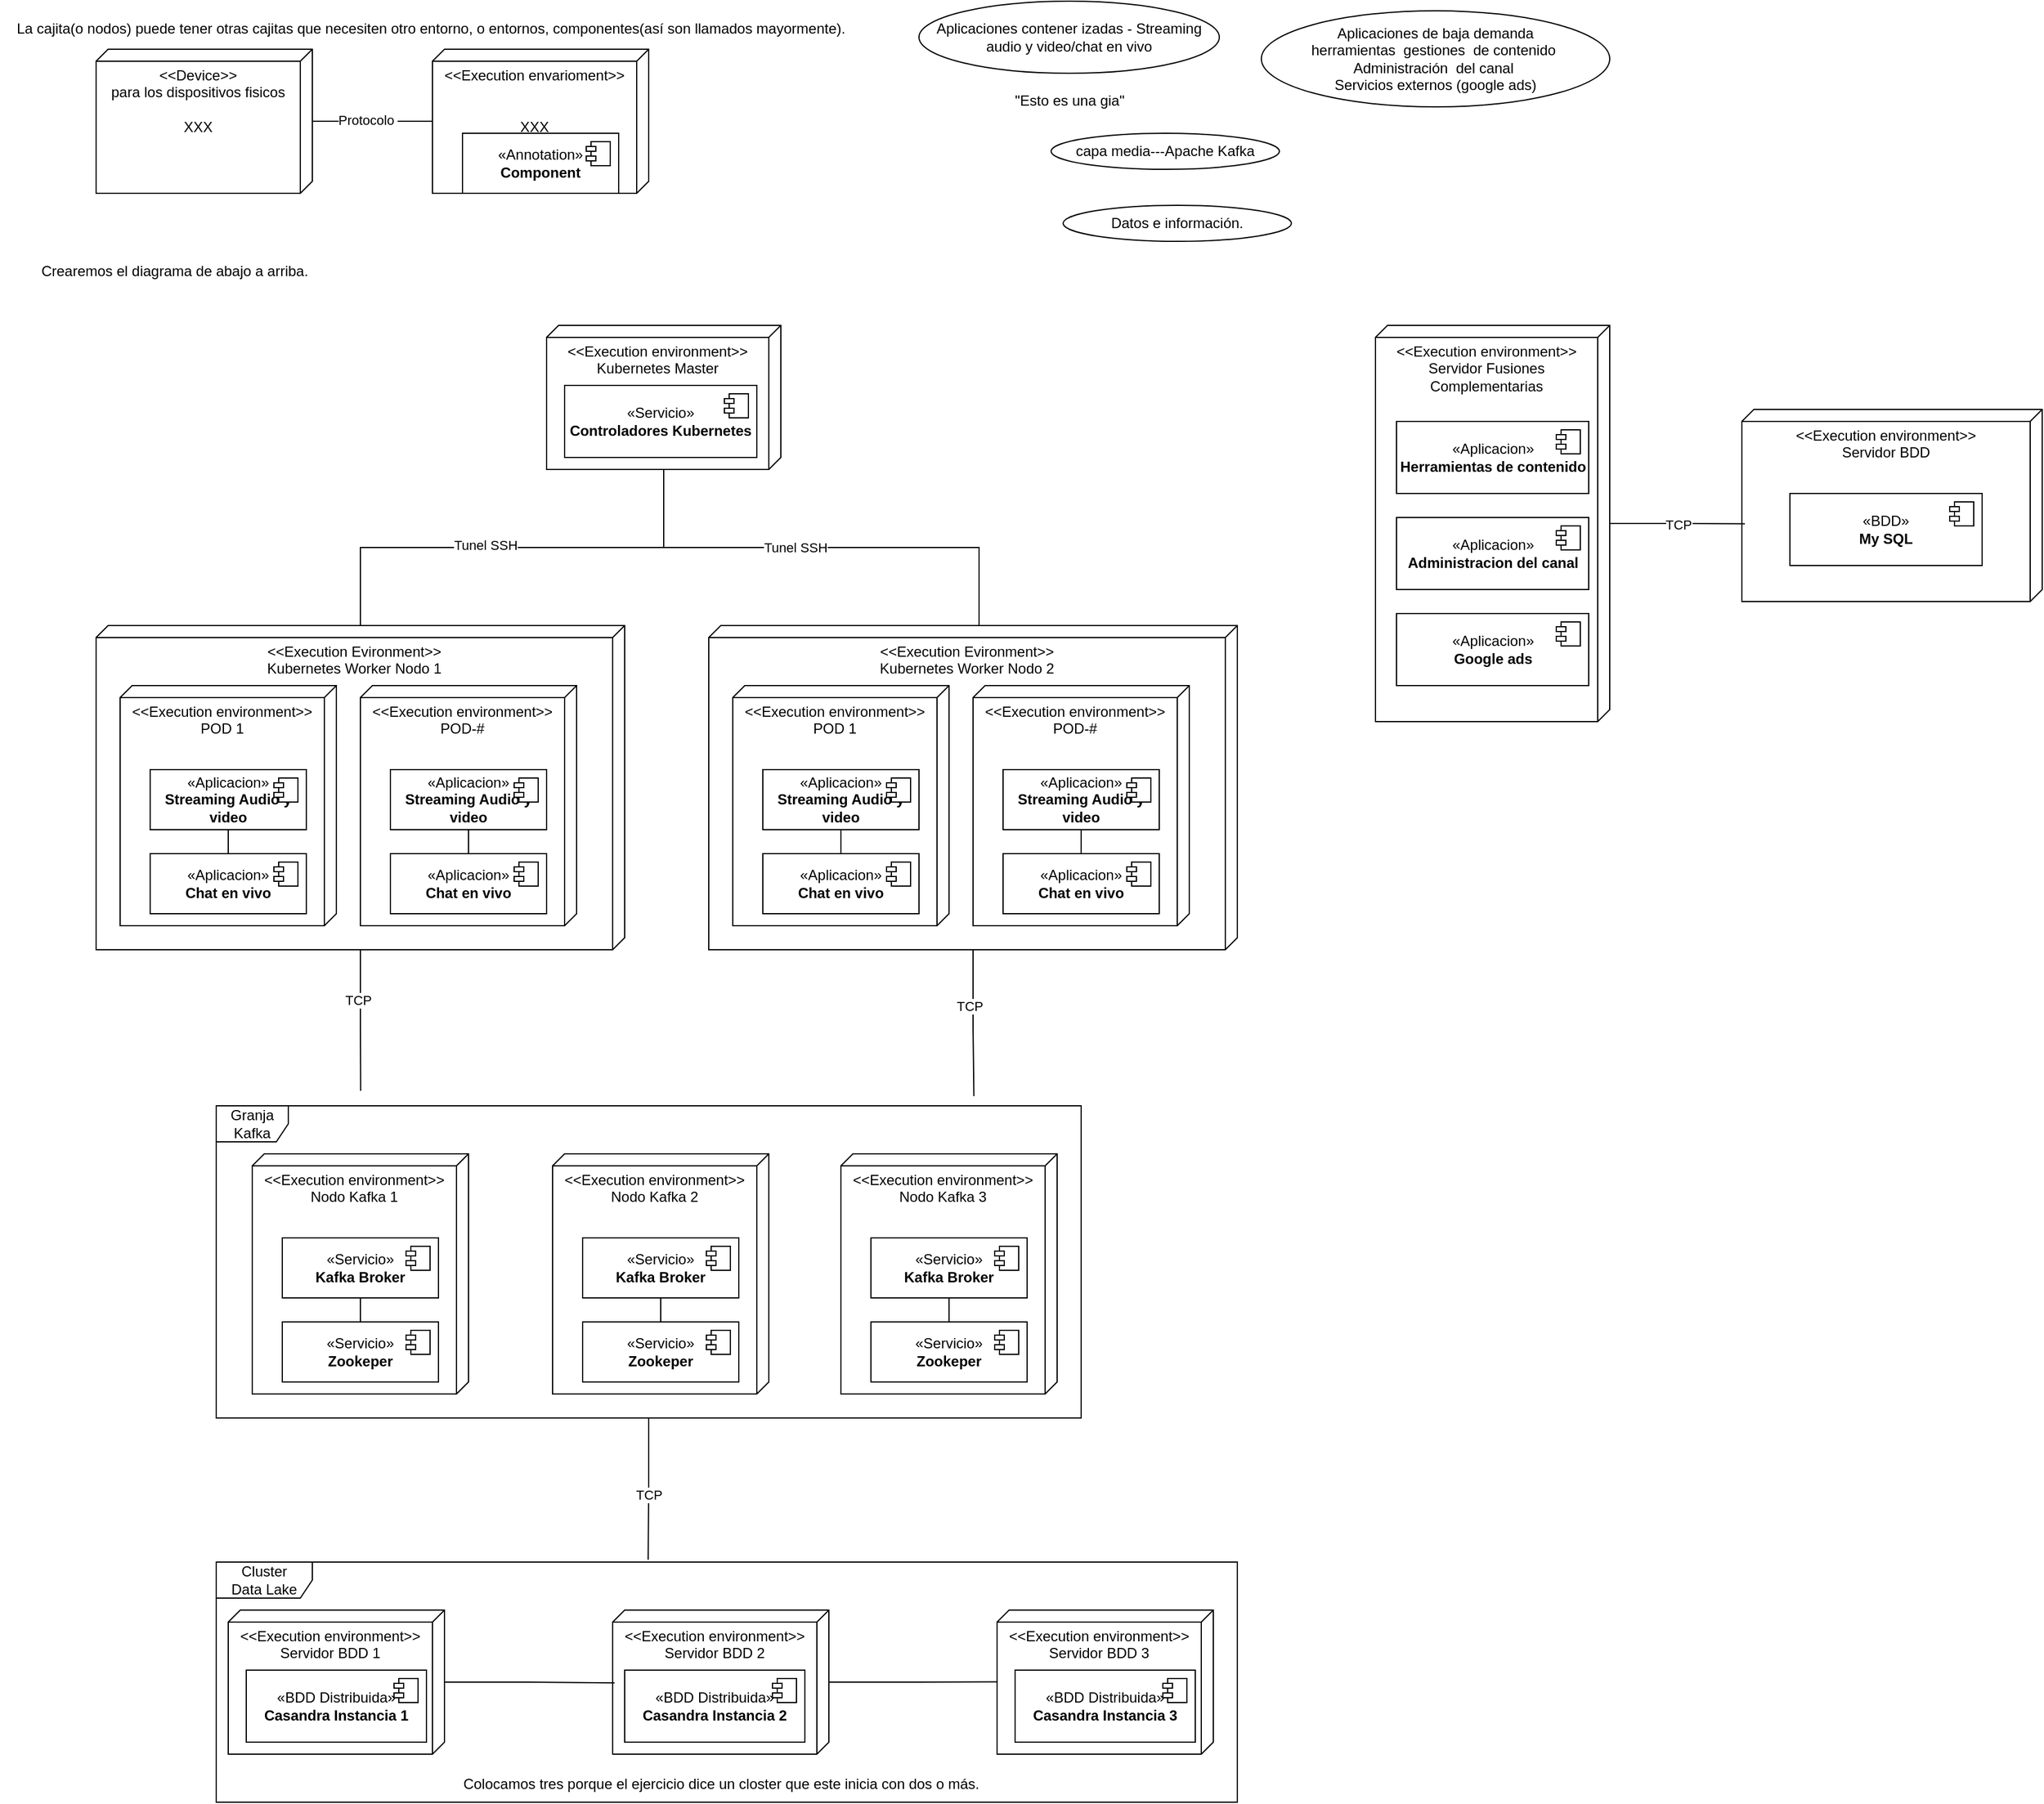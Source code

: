 <mxfile version="24.8.6">
  <diagram name="Page-1" id="89SvNmjDUWcuLCrcjwWC">
    <mxGraphModel dx="615" dy="387" grid="1" gridSize="10" guides="1" tooltips="1" connect="1" arrows="1" fold="1" page="1" pageScale="1" pageWidth="850" pageHeight="1100" math="0" shadow="0">
      <root>
        <mxCell id="0" />
        <mxCell id="1" parent="0" />
        <mxCell id="YuM3O4q3JmLdvVF8k4OD-5" style="edgeStyle=orthogonalEdgeStyle;rounded=0;orthogonalLoop=1;jettySize=auto;html=1;endArrow=none;endFill=0;" edge="1" parent="1" source="FfrYomSvs4A9J6Yxcved-1" target="YuM3O4q3JmLdvVF8k4OD-1">
          <mxGeometry relative="1" as="geometry" />
        </mxCell>
        <mxCell id="YuM3O4q3JmLdvVF8k4OD-6" value="Protocolo&amp;nbsp;" style="edgeLabel;html=1;align=center;verticalAlign=middle;resizable=0;points=[];" vertex="1" connectable="0" parent="YuM3O4q3JmLdvVF8k4OD-5">
          <mxGeometry x="-0.095" y="1" relative="1" as="geometry">
            <mxPoint as="offset" />
          </mxGeometry>
        </mxCell>
        <mxCell id="FfrYomSvs4A9J6Yxcved-1" value="&amp;lt;&amp;lt;Device&amp;gt;&amp;gt;&lt;div&gt;para los dispositivos fisicos&lt;/div&gt;&lt;div&gt;&lt;br&gt;&lt;/div&gt;&lt;div&gt;XXX&lt;/div&gt;&lt;div&gt;&lt;br&gt;&lt;/div&gt;" style="verticalAlign=top;align=center;spacingTop=8;spacingLeft=2;spacingRight=12;shape=cube;size=10;direction=south;fontStyle=0;html=1;whiteSpace=wrap;" parent="1" vertex="1">
          <mxGeometry x="80" y="40" width="180" height="120" as="geometry" />
        </mxCell>
        <mxCell id="YuM3O4q3JmLdvVF8k4OD-1" value="&amp;lt;&amp;lt;Execution envarioment&amp;gt;&amp;gt;&lt;div&gt;&lt;br&gt;&lt;/div&gt;&lt;div&gt;&lt;br&gt;&lt;/div&gt;&lt;div&gt;XXX&lt;/div&gt;" style="verticalAlign=top;align=center;spacingTop=8;spacingLeft=2;spacingRight=12;shape=cube;size=10;direction=south;fontStyle=0;html=1;whiteSpace=wrap;" vertex="1" parent="1">
          <mxGeometry x="360" y="40" width="180" height="120" as="geometry" />
        </mxCell>
        <mxCell id="YuM3O4q3JmLdvVF8k4OD-2" value="La cajita(o nodos) puede tener otras cajitas que necesiten otro entorno, o entornos, componentes(así son llamados mayormente).&amp;nbsp;" style="text;html=1;align=center;verticalAlign=middle;resizable=0;points=[];autosize=1;strokeColor=none;fillColor=none;" vertex="1" parent="1">
          <mxGeometry y="8" width="720" height="30" as="geometry" />
        </mxCell>
        <mxCell id="YuM3O4q3JmLdvVF8k4OD-3" value="&amp;laquo;Annotation&amp;raquo;&lt;br/&gt;&lt;b&gt;Component&lt;/b&gt;" style="html=1;dropTarget=0;whiteSpace=wrap;" vertex="1" parent="1">
          <mxGeometry x="385" y="110" width="130" height="50" as="geometry" />
        </mxCell>
        <mxCell id="YuM3O4q3JmLdvVF8k4OD-4" value="" style="shape=module;jettyWidth=8;jettyHeight=4;" vertex="1" parent="YuM3O4q3JmLdvVF8k4OD-3">
          <mxGeometry x="1" width="20" height="20" relative="1" as="geometry">
            <mxPoint x="-27" y="7" as="offset" />
          </mxGeometry>
        </mxCell>
        <mxCell id="YuM3O4q3JmLdvVF8k4OD-7" value="Datos e información." style="ellipse;whiteSpace=wrap;html=1;" vertex="1" parent="1">
          <mxGeometry x="885" y="170" width="190" height="30" as="geometry" />
        </mxCell>
        <mxCell id="YuM3O4q3JmLdvVF8k4OD-8" value="capa media---Apache Kafka" style="ellipse;whiteSpace=wrap;html=1;" vertex="1" parent="1">
          <mxGeometry x="875" y="110" width="190" height="30" as="geometry" />
        </mxCell>
        <mxCell id="YuM3O4q3JmLdvVF8k4OD-9" value="Aplicaciones contener izadas - Streaming audio y video/chat en vivo" style="ellipse;whiteSpace=wrap;html=1;" vertex="1" parent="1">
          <mxGeometry x="765" width="250" height="60" as="geometry" />
        </mxCell>
        <mxCell id="YuM3O4q3JmLdvVF8k4OD-10" value="Aplicaciones de baja demanda&lt;div&gt;herramientas&amp;nbsp; gestiones&amp;nbsp; de contenido&amp;nbsp;&lt;/div&gt;&lt;div&gt;Administración&amp;nbsp; del canal&amp;nbsp;&lt;/div&gt;&lt;div&gt;Servicios externos (google ads)&lt;/div&gt;" style="ellipse;whiteSpace=wrap;html=1;" vertex="1" parent="1">
          <mxGeometry x="1050" y="8" width="290" height="80" as="geometry" />
        </mxCell>
        <mxCell id="YuM3O4q3JmLdvVF8k4OD-11" value="Crearemos el diagrama de abajo a arriba." style="text;html=1;align=center;verticalAlign=middle;resizable=0;points=[];autosize=1;strokeColor=none;fillColor=none;" vertex="1" parent="1">
          <mxGeometry x="20" y="210" width="250" height="30" as="geometry" />
        </mxCell>
        <mxCell id="YuM3O4q3JmLdvVF8k4OD-19" value="&amp;lt;&amp;lt;Execution environment&amp;gt;&amp;gt;&lt;div&gt;&lt;div&gt;Servidor BDD 1&lt;/div&gt;&lt;/div&gt;" style="verticalAlign=top;align=center;spacingTop=8;spacingLeft=2;spacingRight=12;shape=cube;size=10;direction=south;fontStyle=0;html=1;whiteSpace=wrap;" vertex="1" parent="1">
          <mxGeometry x="190" y="1340" width="180" height="120" as="geometry" />
        </mxCell>
        <mxCell id="YuM3O4q3JmLdvVF8k4OD-21" value="«BDD Distribuida»&lt;br&gt;&lt;b&gt;Casandra Instancia 1&lt;/b&gt;" style="html=1;dropTarget=0;whiteSpace=wrap;" vertex="1" parent="1">
          <mxGeometry x="205" y="1390" width="150" height="60" as="geometry" />
        </mxCell>
        <mxCell id="YuM3O4q3JmLdvVF8k4OD-22" value="" style="shape=module;jettyWidth=8;jettyHeight=4;" vertex="1" parent="YuM3O4q3JmLdvVF8k4OD-21">
          <mxGeometry x="1" width="20" height="20" relative="1" as="geometry">
            <mxPoint x="-27" y="7" as="offset" />
          </mxGeometry>
        </mxCell>
        <mxCell id="YuM3O4q3JmLdvVF8k4OD-23" value="&amp;lt;&amp;lt;Execution environment&amp;gt;&amp;gt;&lt;div&gt;&lt;div&gt;Servidor BDD 2&lt;/div&gt;&lt;/div&gt;" style="verticalAlign=top;align=center;spacingTop=8;spacingLeft=2;spacingRight=12;shape=cube;size=10;direction=south;fontStyle=0;html=1;whiteSpace=wrap;" vertex="1" parent="1">
          <mxGeometry x="510" y="1340" width="180" height="120" as="geometry" />
        </mxCell>
        <mxCell id="YuM3O4q3JmLdvVF8k4OD-24" value="«BDD Distribuida»&lt;br&gt;&lt;b&gt;Casandra Instancia 2&lt;/b&gt;" style="html=1;dropTarget=0;whiteSpace=wrap;" vertex="1" parent="1">
          <mxGeometry x="520" y="1390" width="150" height="60" as="geometry" />
        </mxCell>
        <mxCell id="YuM3O4q3JmLdvVF8k4OD-25" value="" style="shape=module;jettyWidth=8;jettyHeight=4;" vertex="1" parent="YuM3O4q3JmLdvVF8k4OD-24">
          <mxGeometry x="1" width="20" height="20" relative="1" as="geometry">
            <mxPoint x="-27" y="7" as="offset" />
          </mxGeometry>
        </mxCell>
        <mxCell id="YuM3O4q3JmLdvVF8k4OD-26" value="&amp;lt;&amp;lt;Execution environment&amp;gt;&amp;gt;&lt;div&gt;&lt;div&gt;Servidor BDD 3&lt;/div&gt;&lt;/div&gt;" style="verticalAlign=top;align=center;spacingTop=8;spacingLeft=2;spacingRight=12;shape=cube;size=10;direction=south;fontStyle=0;html=1;whiteSpace=wrap;" vertex="1" parent="1">
          <mxGeometry x="830" y="1340" width="180" height="120" as="geometry" />
        </mxCell>
        <mxCell id="YuM3O4q3JmLdvVF8k4OD-27" value="«BDD Distribuida»&lt;br&gt;&lt;b&gt;Casandra Instancia 3&lt;/b&gt;" style="html=1;dropTarget=0;whiteSpace=wrap;" vertex="1" parent="1">
          <mxGeometry x="845" y="1390" width="150" height="60" as="geometry" />
        </mxCell>
        <mxCell id="YuM3O4q3JmLdvVF8k4OD-28" value="" style="shape=module;jettyWidth=8;jettyHeight=4;" vertex="1" parent="YuM3O4q3JmLdvVF8k4OD-27">
          <mxGeometry x="1" width="20" height="20" relative="1" as="geometry">
            <mxPoint x="-27" y="7" as="offset" />
          </mxGeometry>
        </mxCell>
        <mxCell id="YuM3O4q3JmLdvVF8k4OD-31" style="edgeStyle=orthogonalEdgeStyle;rounded=0;orthogonalLoop=1;jettySize=auto;html=1;entryX=0.505;entryY=0.991;entryDx=0;entryDy=0;entryPerimeter=0;endArrow=none;endFill=0;" edge="1" parent="1" source="YuM3O4q3JmLdvVF8k4OD-19" target="YuM3O4q3JmLdvVF8k4OD-23">
          <mxGeometry relative="1" as="geometry" />
        </mxCell>
        <mxCell id="YuM3O4q3JmLdvVF8k4OD-32" style="edgeStyle=orthogonalEdgeStyle;rounded=0;orthogonalLoop=1;jettySize=auto;html=1;entryX=0.498;entryY=0.997;entryDx=0;entryDy=0;entryPerimeter=0;endArrow=none;endFill=0;" edge="1" parent="1" source="YuM3O4q3JmLdvVF8k4OD-23" target="YuM3O4q3JmLdvVF8k4OD-26">
          <mxGeometry relative="1" as="geometry" />
        </mxCell>
        <mxCell id="YuM3O4q3JmLdvVF8k4OD-33" value="Colocamos tres porque el ejercicio dice un closter que este inicia con dos o más." style="text;html=1;align=center;verticalAlign=middle;resizable=0;points=[];autosize=1;strokeColor=none;fillColor=none;" vertex="1" parent="1">
          <mxGeometry x="375" y="1470" width="450" height="30" as="geometry" />
        </mxCell>
        <mxCell id="YuM3O4q3JmLdvVF8k4OD-34" value="Cluster&lt;div&gt;Data Lake&lt;/div&gt;" style="shape=umlFrame;whiteSpace=wrap;html=1;pointerEvents=0;width=80;height=30;" vertex="1" parent="1">
          <mxGeometry x="180" y="1300" width="850" height="200" as="geometry" />
        </mxCell>
        <mxCell id="YuM3O4q3JmLdvVF8k4OD-35" value="&amp;lt;&amp;lt;Execution environment&amp;gt;&amp;gt;&lt;div&gt;Nodo Kafka 1&lt;/div&gt;" style="verticalAlign=top;align=center;spacingTop=8;spacingLeft=2;spacingRight=12;shape=cube;size=10;direction=south;fontStyle=0;html=1;whiteSpace=wrap;" vertex="1" parent="1">
          <mxGeometry x="210" y="960" width="180" height="200" as="geometry" />
        </mxCell>
        <mxCell id="YuM3O4q3JmLdvVF8k4OD-50" style="edgeStyle=orthogonalEdgeStyle;rounded=0;orthogonalLoop=1;jettySize=auto;html=1;endArrow=none;endFill=0;" edge="1" parent="1" source="YuM3O4q3JmLdvVF8k4OD-36" target="YuM3O4q3JmLdvVF8k4OD-38">
          <mxGeometry relative="1" as="geometry" />
        </mxCell>
        <mxCell id="YuM3O4q3JmLdvVF8k4OD-36" value="«Servicio»&lt;br&gt;&lt;b&gt;Kafka Broker&lt;/b&gt;" style="html=1;dropTarget=0;whiteSpace=wrap;" vertex="1" parent="1">
          <mxGeometry x="235" y="1030" width="130" height="50" as="geometry" />
        </mxCell>
        <mxCell id="YuM3O4q3JmLdvVF8k4OD-37" value="" style="shape=module;jettyWidth=8;jettyHeight=4;" vertex="1" parent="YuM3O4q3JmLdvVF8k4OD-36">
          <mxGeometry x="1" width="20" height="20" relative="1" as="geometry">
            <mxPoint x="-27" y="7" as="offset" />
          </mxGeometry>
        </mxCell>
        <mxCell id="YuM3O4q3JmLdvVF8k4OD-38" value="«Servicio»&lt;br&gt;&lt;b&gt;Zookeper&lt;/b&gt;" style="html=1;dropTarget=0;whiteSpace=wrap;" vertex="1" parent="1">
          <mxGeometry x="235" y="1100" width="130" height="50" as="geometry" />
        </mxCell>
        <mxCell id="YuM3O4q3JmLdvVF8k4OD-39" value="" style="shape=module;jettyWidth=8;jettyHeight=4;" vertex="1" parent="YuM3O4q3JmLdvVF8k4OD-38">
          <mxGeometry x="1" width="20" height="20" relative="1" as="geometry">
            <mxPoint x="-27" y="7" as="offset" />
          </mxGeometry>
        </mxCell>
        <mxCell id="YuM3O4q3JmLdvVF8k4OD-40" value="&amp;lt;&amp;lt;Execution environment&amp;gt;&amp;gt;&lt;div&gt;Nodo Kafka 2&lt;/div&gt;" style="verticalAlign=top;align=center;spacingTop=8;spacingLeft=2;spacingRight=12;shape=cube;size=10;direction=south;fontStyle=0;html=1;whiteSpace=wrap;" vertex="1" parent="1">
          <mxGeometry x="460" y="960" width="180" height="200" as="geometry" />
        </mxCell>
        <mxCell id="YuM3O4q3JmLdvVF8k4OD-51" style="edgeStyle=orthogonalEdgeStyle;rounded=0;orthogonalLoop=1;jettySize=auto;html=1;endArrow=none;endFill=0;" edge="1" parent="1" source="YuM3O4q3JmLdvVF8k4OD-41" target="YuM3O4q3JmLdvVF8k4OD-43">
          <mxGeometry relative="1" as="geometry" />
        </mxCell>
        <mxCell id="YuM3O4q3JmLdvVF8k4OD-41" value="«Servicio»&lt;br&gt;&lt;b&gt;Kafka Broker&lt;/b&gt;" style="html=1;dropTarget=0;whiteSpace=wrap;" vertex="1" parent="1">
          <mxGeometry x="485" y="1030" width="130" height="50" as="geometry" />
        </mxCell>
        <mxCell id="YuM3O4q3JmLdvVF8k4OD-42" value="" style="shape=module;jettyWidth=8;jettyHeight=4;" vertex="1" parent="YuM3O4q3JmLdvVF8k4OD-41">
          <mxGeometry x="1" width="20" height="20" relative="1" as="geometry">
            <mxPoint x="-27" y="7" as="offset" />
          </mxGeometry>
        </mxCell>
        <mxCell id="YuM3O4q3JmLdvVF8k4OD-43" value="«Servicio»&lt;br&gt;&lt;b&gt;Zookeper&lt;/b&gt;" style="html=1;dropTarget=0;whiteSpace=wrap;" vertex="1" parent="1">
          <mxGeometry x="485" y="1100" width="130" height="50" as="geometry" />
        </mxCell>
        <mxCell id="YuM3O4q3JmLdvVF8k4OD-44" value="" style="shape=module;jettyWidth=8;jettyHeight=4;" vertex="1" parent="YuM3O4q3JmLdvVF8k4OD-43">
          <mxGeometry x="1" width="20" height="20" relative="1" as="geometry">
            <mxPoint x="-27" y="7" as="offset" />
          </mxGeometry>
        </mxCell>
        <mxCell id="YuM3O4q3JmLdvVF8k4OD-45" value="&amp;lt;&amp;lt;Execution environment&amp;gt;&amp;gt;&lt;div&gt;Nodo Kafka 3&lt;/div&gt;" style="verticalAlign=top;align=center;spacingTop=8;spacingLeft=2;spacingRight=12;shape=cube;size=10;direction=south;fontStyle=0;html=1;whiteSpace=wrap;" vertex="1" parent="1">
          <mxGeometry x="700" y="960" width="180" height="200" as="geometry" />
        </mxCell>
        <mxCell id="YuM3O4q3JmLdvVF8k4OD-52" style="edgeStyle=orthogonalEdgeStyle;rounded=0;orthogonalLoop=1;jettySize=auto;html=1;endArrow=none;endFill=0;" edge="1" parent="1" source="YuM3O4q3JmLdvVF8k4OD-46" target="YuM3O4q3JmLdvVF8k4OD-48">
          <mxGeometry relative="1" as="geometry" />
        </mxCell>
        <mxCell id="YuM3O4q3JmLdvVF8k4OD-46" value="«Servicio»&lt;br&gt;&lt;b&gt;Kafka Broker&lt;/b&gt;" style="html=1;dropTarget=0;whiteSpace=wrap;" vertex="1" parent="1">
          <mxGeometry x="725" y="1030" width="130" height="50" as="geometry" />
        </mxCell>
        <mxCell id="YuM3O4q3JmLdvVF8k4OD-47" value="" style="shape=module;jettyWidth=8;jettyHeight=4;" vertex="1" parent="YuM3O4q3JmLdvVF8k4OD-46">
          <mxGeometry x="1" width="20" height="20" relative="1" as="geometry">
            <mxPoint x="-27" y="7" as="offset" />
          </mxGeometry>
        </mxCell>
        <mxCell id="YuM3O4q3JmLdvVF8k4OD-48" value="«Servicio»&lt;br&gt;&lt;b&gt;Zookeper&lt;/b&gt;" style="html=1;dropTarget=0;whiteSpace=wrap;" vertex="1" parent="1">
          <mxGeometry x="725" y="1100" width="130" height="50" as="geometry" />
        </mxCell>
        <mxCell id="YuM3O4q3JmLdvVF8k4OD-49" value="" style="shape=module;jettyWidth=8;jettyHeight=4;" vertex="1" parent="YuM3O4q3JmLdvVF8k4OD-48">
          <mxGeometry x="1" width="20" height="20" relative="1" as="geometry">
            <mxPoint x="-27" y="7" as="offset" />
          </mxGeometry>
        </mxCell>
        <mxCell id="YuM3O4q3JmLdvVF8k4OD-53" value="Granja Kafka" style="shape=umlFrame;whiteSpace=wrap;html=1;pointerEvents=0;" vertex="1" parent="1">
          <mxGeometry x="180" y="920" width="720" height="260" as="geometry" />
        </mxCell>
        <mxCell id="YuM3O4q3JmLdvVF8k4OD-54" style="edgeStyle=orthogonalEdgeStyle;rounded=0;orthogonalLoop=1;jettySize=auto;html=1;entryX=0.423;entryY=-0.01;entryDx=0;entryDy=0;entryPerimeter=0;endArrow=none;endFill=0;" edge="1" parent="1" source="YuM3O4q3JmLdvVF8k4OD-53" target="YuM3O4q3JmLdvVF8k4OD-34">
          <mxGeometry relative="1" as="geometry" />
        </mxCell>
        <mxCell id="YuM3O4q3JmLdvVF8k4OD-96" value="TCP" style="edgeLabel;html=1;align=center;verticalAlign=middle;resizable=0;points=[];" vertex="1" connectable="0" parent="YuM3O4q3JmLdvVF8k4OD-54">
          <mxGeometry x="0.087" relative="1" as="geometry">
            <mxPoint as="offset" />
          </mxGeometry>
        </mxCell>
        <mxCell id="YuM3O4q3JmLdvVF8k4OD-88" style="edgeStyle=orthogonalEdgeStyle;rounded=0;orthogonalLoop=1;jettySize=auto;html=1;endArrow=none;endFill=0;" edge="1" parent="1" source="YuM3O4q3JmLdvVF8k4OD-55" target="YuM3O4q3JmLdvVF8k4OD-59">
          <mxGeometry relative="1" as="geometry" />
        </mxCell>
        <mxCell id="YuM3O4q3JmLdvVF8k4OD-90" value="Tunel SSH" style="edgeLabel;html=1;align=center;verticalAlign=middle;resizable=0;points=[];" vertex="1" connectable="0" parent="YuM3O4q3JmLdvVF8k4OD-88">
          <mxGeometry x="0.118" y="-2" relative="1" as="geometry">
            <mxPoint as="offset" />
          </mxGeometry>
        </mxCell>
        <mxCell id="YuM3O4q3JmLdvVF8k4OD-55" value="&amp;lt;&amp;lt;Execution environment&amp;gt;&amp;gt;&lt;div&gt;Kubernetes Master&lt;/div&gt;" style="verticalAlign=top;align=center;spacingTop=8;spacingLeft=2;spacingRight=12;shape=cube;size=10;direction=south;fontStyle=0;html=1;whiteSpace=wrap;" vertex="1" parent="1">
          <mxGeometry x="455" y="270" width="195" height="120" as="geometry" />
        </mxCell>
        <mxCell id="YuM3O4q3JmLdvVF8k4OD-56" value="«Servicio»&lt;br&gt;&lt;b&gt;Controladores Kubernetes&lt;/b&gt;" style="html=1;dropTarget=0;whiteSpace=wrap;" vertex="1" parent="1">
          <mxGeometry x="470" y="320" width="160" height="60" as="geometry" />
        </mxCell>
        <mxCell id="YuM3O4q3JmLdvVF8k4OD-57" value="" style="shape=module;jettyWidth=8;jettyHeight=4;" vertex="1" parent="YuM3O4q3JmLdvVF8k4OD-56">
          <mxGeometry x="1" width="20" height="20" relative="1" as="geometry">
            <mxPoint x="-27" y="7" as="offset" />
          </mxGeometry>
        </mxCell>
        <mxCell id="YuM3O4q3JmLdvVF8k4OD-59" value="&amp;lt;&amp;lt;Execution Evironment&amp;gt;&amp;gt;&lt;div&gt;Kubernetes Worker Nodo 1&lt;/div&gt;" style="verticalAlign=top;align=center;spacingTop=8;spacingLeft=2;spacingRight=12;shape=cube;size=10;direction=south;fontStyle=0;html=1;whiteSpace=wrap;" vertex="1" parent="1">
          <mxGeometry x="80" y="520" width="440" height="270" as="geometry" />
        </mxCell>
        <mxCell id="YuM3O4q3JmLdvVF8k4OD-60" value="&amp;lt;&amp;lt;Execution environment&amp;gt;&amp;gt;&lt;div&gt;POD 1&lt;/div&gt;" style="verticalAlign=top;align=center;spacingTop=8;spacingLeft=2;spacingRight=12;shape=cube;size=10;direction=south;fontStyle=0;html=1;whiteSpace=wrap;" vertex="1" parent="1">
          <mxGeometry x="100" y="570" width="180" height="200" as="geometry" />
        </mxCell>
        <mxCell id="YuM3O4q3JmLdvVF8k4OD-61" style="edgeStyle=orthogonalEdgeStyle;rounded=0;orthogonalLoop=1;jettySize=auto;html=1;endArrow=none;endFill=0;" edge="1" parent="1" source="YuM3O4q3JmLdvVF8k4OD-62" target="YuM3O4q3JmLdvVF8k4OD-64">
          <mxGeometry relative="1" as="geometry" />
        </mxCell>
        <mxCell id="YuM3O4q3JmLdvVF8k4OD-62" value="«Aplicacion»&lt;br&gt;&lt;b&gt;Streaming Audio y video&lt;/b&gt;" style="html=1;dropTarget=0;whiteSpace=wrap;" vertex="1" parent="1">
          <mxGeometry x="125" y="640" width="130" height="50" as="geometry" />
        </mxCell>
        <mxCell id="YuM3O4q3JmLdvVF8k4OD-63" value="" style="shape=module;jettyWidth=8;jettyHeight=4;" vertex="1" parent="YuM3O4q3JmLdvVF8k4OD-62">
          <mxGeometry x="1" width="20" height="20" relative="1" as="geometry">
            <mxPoint x="-27" y="7" as="offset" />
          </mxGeometry>
        </mxCell>
        <mxCell id="YuM3O4q3JmLdvVF8k4OD-64" value="«Aplicacion»&lt;br&gt;&lt;b&gt;Chat en vivo&lt;/b&gt;" style="html=1;dropTarget=0;whiteSpace=wrap;" vertex="1" parent="1">
          <mxGeometry x="125" y="710" width="130" height="50" as="geometry" />
        </mxCell>
        <mxCell id="YuM3O4q3JmLdvVF8k4OD-65" value="" style="shape=module;jettyWidth=8;jettyHeight=4;" vertex="1" parent="YuM3O4q3JmLdvVF8k4OD-64">
          <mxGeometry x="1" width="20" height="20" relative="1" as="geometry">
            <mxPoint x="-27" y="7" as="offset" />
          </mxGeometry>
        </mxCell>
        <mxCell id="YuM3O4q3JmLdvVF8k4OD-66" value="&amp;lt;&amp;lt;Execution environment&amp;gt;&amp;gt;&lt;div&gt;POD-#&lt;/div&gt;" style="verticalAlign=top;align=center;spacingTop=8;spacingLeft=2;spacingRight=12;shape=cube;size=10;direction=south;fontStyle=0;html=1;whiteSpace=wrap;" vertex="1" parent="1">
          <mxGeometry x="300" y="570" width="180" height="200" as="geometry" />
        </mxCell>
        <mxCell id="YuM3O4q3JmLdvVF8k4OD-67" style="edgeStyle=orthogonalEdgeStyle;rounded=0;orthogonalLoop=1;jettySize=auto;html=1;endArrow=none;endFill=0;" edge="1" parent="1" source="YuM3O4q3JmLdvVF8k4OD-68" target="YuM3O4q3JmLdvVF8k4OD-70">
          <mxGeometry relative="1" as="geometry" />
        </mxCell>
        <mxCell id="YuM3O4q3JmLdvVF8k4OD-68" value="«Aplicacion»&lt;br&gt;&lt;b&gt;Streaming Audio y video&lt;/b&gt;" style="html=1;dropTarget=0;whiteSpace=wrap;" vertex="1" parent="1">
          <mxGeometry x="325" y="640" width="130" height="50" as="geometry" />
        </mxCell>
        <mxCell id="YuM3O4q3JmLdvVF8k4OD-69" value="" style="shape=module;jettyWidth=8;jettyHeight=4;" vertex="1" parent="YuM3O4q3JmLdvVF8k4OD-68">
          <mxGeometry x="1" width="20" height="20" relative="1" as="geometry">
            <mxPoint x="-27" y="7" as="offset" />
          </mxGeometry>
        </mxCell>
        <mxCell id="YuM3O4q3JmLdvVF8k4OD-70" value="«Aplicacion»&lt;br&gt;&lt;b&gt;Chat en vivo&lt;/b&gt;" style="html=1;dropTarget=0;whiteSpace=wrap;" vertex="1" parent="1">
          <mxGeometry x="325" y="710" width="130" height="50" as="geometry" />
        </mxCell>
        <mxCell id="YuM3O4q3JmLdvVF8k4OD-71" value="" style="shape=module;jettyWidth=8;jettyHeight=4;" vertex="1" parent="YuM3O4q3JmLdvVF8k4OD-70">
          <mxGeometry x="1" width="20" height="20" relative="1" as="geometry">
            <mxPoint x="-27" y="7" as="offset" />
          </mxGeometry>
        </mxCell>
        <mxCell id="YuM3O4q3JmLdvVF8k4OD-72" value="&amp;lt;&amp;lt;Execution Evironment&amp;gt;&amp;gt;&lt;div&gt;Kubernetes Worker Nodo 2&lt;/div&gt;" style="verticalAlign=top;align=center;spacingTop=8;spacingLeft=2;spacingRight=12;shape=cube;size=10;direction=south;fontStyle=0;html=1;whiteSpace=wrap;" vertex="1" parent="1">
          <mxGeometry x="590" y="520" width="440" height="270" as="geometry" />
        </mxCell>
        <mxCell id="YuM3O4q3JmLdvVF8k4OD-73" value="&amp;lt;&amp;lt;Execution environment&amp;gt;&amp;gt;&lt;div&gt;POD 1&lt;/div&gt;" style="verticalAlign=top;align=center;spacingTop=8;spacingLeft=2;spacingRight=12;shape=cube;size=10;direction=south;fontStyle=0;html=1;whiteSpace=wrap;" vertex="1" parent="1">
          <mxGeometry x="610" y="570" width="180" height="200" as="geometry" />
        </mxCell>
        <mxCell id="YuM3O4q3JmLdvVF8k4OD-74" style="edgeStyle=orthogonalEdgeStyle;rounded=0;orthogonalLoop=1;jettySize=auto;html=1;endArrow=none;endFill=0;" edge="1" parent="1" source="YuM3O4q3JmLdvVF8k4OD-75" target="YuM3O4q3JmLdvVF8k4OD-77">
          <mxGeometry relative="1" as="geometry" />
        </mxCell>
        <mxCell id="YuM3O4q3JmLdvVF8k4OD-75" value="«Aplicacion»&lt;br&gt;&lt;b&gt;Streaming Audio y video&lt;/b&gt;" style="html=1;dropTarget=0;whiteSpace=wrap;" vertex="1" parent="1">
          <mxGeometry x="635" y="640" width="130" height="50" as="geometry" />
        </mxCell>
        <mxCell id="YuM3O4q3JmLdvVF8k4OD-76" value="" style="shape=module;jettyWidth=8;jettyHeight=4;" vertex="1" parent="YuM3O4q3JmLdvVF8k4OD-75">
          <mxGeometry x="1" width="20" height="20" relative="1" as="geometry">
            <mxPoint x="-27" y="7" as="offset" />
          </mxGeometry>
        </mxCell>
        <mxCell id="YuM3O4q3JmLdvVF8k4OD-77" value="«Aplicacion»&lt;br&gt;&lt;b&gt;Chat en vivo&lt;/b&gt;" style="html=1;dropTarget=0;whiteSpace=wrap;" vertex="1" parent="1">
          <mxGeometry x="635" y="710" width="130" height="50" as="geometry" />
        </mxCell>
        <mxCell id="YuM3O4q3JmLdvVF8k4OD-78" value="" style="shape=module;jettyWidth=8;jettyHeight=4;" vertex="1" parent="YuM3O4q3JmLdvVF8k4OD-77">
          <mxGeometry x="1" width="20" height="20" relative="1" as="geometry">
            <mxPoint x="-27" y="7" as="offset" />
          </mxGeometry>
        </mxCell>
        <mxCell id="YuM3O4q3JmLdvVF8k4OD-79" value="&amp;lt;&amp;lt;Execution environment&amp;gt;&amp;gt;&lt;div&gt;POD-#&lt;/div&gt;" style="verticalAlign=top;align=center;spacingTop=8;spacingLeft=2;spacingRight=12;shape=cube;size=10;direction=south;fontStyle=0;html=1;whiteSpace=wrap;" vertex="1" parent="1">
          <mxGeometry x="810" y="570" width="180" height="200" as="geometry" />
        </mxCell>
        <mxCell id="YuM3O4q3JmLdvVF8k4OD-80" style="edgeStyle=orthogonalEdgeStyle;rounded=0;orthogonalLoop=1;jettySize=auto;html=1;endArrow=none;endFill=0;" edge="1" parent="1" source="YuM3O4q3JmLdvVF8k4OD-81" target="YuM3O4q3JmLdvVF8k4OD-83">
          <mxGeometry relative="1" as="geometry" />
        </mxCell>
        <mxCell id="YuM3O4q3JmLdvVF8k4OD-81" value="«Aplicacion»&lt;br&gt;&lt;b&gt;Streaming Audio y video&lt;/b&gt;" style="html=1;dropTarget=0;whiteSpace=wrap;" vertex="1" parent="1">
          <mxGeometry x="835" y="640" width="130" height="50" as="geometry" />
        </mxCell>
        <mxCell id="YuM3O4q3JmLdvVF8k4OD-82" value="" style="shape=module;jettyWidth=8;jettyHeight=4;" vertex="1" parent="YuM3O4q3JmLdvVF8k4OD-81">
          <mxGeometry x="1" width="20" height="20" relative="1" as="geometry">
            <mxPoint x="-27" y="7" as="offset" />
          </mxGeometry>
        </mxCell>
        <mxCell id="YuM3O4q3JmLdvVF8k4OD-83" value="«Aplicacion»&lt;br&gt;&lt;b&gt;Chat en vivo&lt;/b&gt;" style="html=1;dropTarget=0;whiteSpace=wrap;" vertex="1" parent="1">
          <mxGeometry x="835" y="710" width="130" height="50" as="geometry" />
        </mxCell>
        <mxCell id="YuM3O4q3JmLdvVF8k4OD-84" value="" style="shape=module;jettyWidth=8;jettyHeight=4;" vertex="1" parent="YuM3O4q3JmLdvVF8k4OD-83">
          <mxGeometry x="1" width="20" height="20" relative="1" as="geometry">
            <mxPoint x="-27" y="7" as="offset" />
          </mxGeometry>
        </mxCell>
        <mxCell id="YuM3O4q3JmLdvVF8k4OD-85" style="edgeStyle=orthogonalEdgeStyle;rounded=0;orthogonalLoop=1;jettySize=auto;html=1;entryX=0;entryY=0;entryDx=0;entryDy=215;entryPerimeter=0;endArrow=none;endFill=0;" edge="1" parent="1" source="YuM3O4q3JmLdvVF8k4OD-55" target="YuM3O4q3JmLdvVF8k4OD-72">
          <mxGeometry relative="1" as="geometry" />
        </mxCell>
        <mxCell id="YuM3O4q3JmLdvVF8k4OD-91" value="Tunel SSH" style="edgeLabel;html=1;align=center;verticalAlign=middle;resizable=0;points=[];" vertex="1" connectable="0" parent="YuM3O4q3JmLdvVF8k4OD-85">
          <mxGeometry x="-0.113" relative="1" as="geometry">
            <mxPoint as="offset" />
          </mxGeometry>
        </mxCell>
        <mxCell id="YuM3O4q3JmLdvVF8k4OD-89" value="&quot;Esto es una gia&quot;" style="text;html=1;align=center;verticalAlign=middle;resizable=0;points=[];autosize=1;strokeColor=none;fillColor=none;" vertex="1" parent="1">
          <mxGeometry x="835" y="68" width="110" height="30" as="geometry" />
        </mxCell>
        <mxCell id="YuM3O4q3JmLdvVF8k4OD-92" style="edgeStyle=orthogonalEdgeStyle;rounded=0;orthogonalLoop=1;jettySize=auto;html=1;entryX=0.167;entryY=-0.048;entryDx=0;entryDy=0;entryPerimeter=0;endArrow=none;endFill=0;" edge="1" parent="1" source="YuM3O4q3JmLdvVF8k4OD-59" target="YuM3O4q3JmLdvVF8k4OD-53">
          <mxGeometry relative="1" as="geometry" />
        </mxCell>
        <mxCell id="YuM3O4q3JmLdvVF8k4OD-95" value="TCP" style="edgeLabel;html=1;align=center;verticalAlign=middle;resizable=0;points=[];" vertex="1" connectable="0" parent="YuM3O4q3JmLdvVF8k4OD-92">
          <mxGeometry x="-0.352" y="-2" relative="1" as="geometry">
            <mxPoint y="4" as="offset" />
          </mxGeometry>
        </mxCell>
        <mxCell id="YuM3O4q3JmLdvVF8k4OD-93" style="edgeStyle=orthogonalEdgeStyle;rounded=0;orthogonalLoop=1;jettySize=auto;html=1;entryX=0.876;entryY=-0.031;entryDx=0;entryDy=0;entryPerimeter=0;endArrow=none;endFill=0;" edge="1" parent="1" source="YuM3O4q3JmLdvVF8k4OD-72" target="YuM3O4q3JmLdvVF8k4OD-53">
          <mxGeometry relative="1" as="geometry" />
        </mxCell>
        <mxCell id="YuM3O4q3JmLdvVF8k4OD-94" value="TCP" style="edgeLabel;html=1;align=center;verticalAlign=middle;resizable=0;points=[];" vertex="1" connectable="0" parent="YuM3O4q3JmLdvVF8k4OD-93">
          <mxGeometry x="-0.233" y="-3" relative="1" as="geometry">
            <mxPoint as="offset" />
          </mxGeometry>
        </mxCell>
        <mxCell id="YuM3O4q3JmLdvVF8k4OD-97" value="&amp;lt;&amp;lt;Execution environment&amp;gt;&amp;gt;&lt;div&gt;Servidor Fusiones Complementarias&lt;/div&gt;&lt;div&gt;&lt;br&gt;&lt;/div&gt;" style="verticalAlign=top;align=center;spacingTop=8;spacingLeft=2;spacingRight=12;shape=cube;size=10;direction=south;fontStyle=0;html=1;whiteSpace=wrap;" vertex="1" parent="1">
          <mxGeometry x="1145" y="270" width="195" height="330" as="geometry" />
        </mxCell>
        <mxCell id="YuM3O4q3JmLdvVF8k4OD-98" value="«Aplicacion»&lt;br&gt;&lt;b&gt;Herramientas de contenido&lt;/b&gt;" style="html=1;dropTarget=0;whiteSpace=wrap;" vertex="1" parent="1">
          <mxGeometry x="1162.5" y="350" width="160" height="60" as="geometry" />
        </mxCell>
        <mxCell id="YuM3O4q3JmLdvVF8k4OD-99" value="" style="shape=module;jettyWidth=8;jettyHeight=4;" vertex="1" parent="YuM3O4q3JmLdvVF8k4OD-98">
          <mxGeometry x="1" width="20" height="20" relative="1" as="geometry">
            <mxPoint x="-27" y="7" as="offset" />
          </mxGeometry>
        </mxCell>
        <mxCell id="YuM3O4q3JmLdvVF8k4OD-100" value="«Aplicacion»&lt;br&gt;&lt;b&gt;Administracion del canal&lt;/b&gt;" style="html=1;dropTarget=0;whiteSpace=wrap;" vertex="1" parent="1">
          <mxGeometry x="1162.5" y="430" width="160" height="60" as="geometry" />
        </mxCell>
        <mxCell id="YuM3O4q3JmLdvVF8k4OD-101" value="" style="shape=module;jettyWidth=8;jettyHeight=4;" vertex="1" parent="YuM3O4q3JmLdvVF8k4OD-100">
          <mxGeometry x="1" width="20" height="20" relative="1" as="geometry">
            <mxPoint x="-27" y="7" as="offset" />
          </mxGeometry>
        </mxCell>
        <mxCell id="YuM3O4q3JmLdvVF8k4OD-102" value="«Aplicacion»&lt;br&gt;&lt;b&gt;Google ads&lt;/b&gt;" style="html=1;dropTarget=0;whiteSpace=wrap;" vertex="1" parent="1">
          <mxGeometry x="1162.5" y="510" width="160" height="60" as="geometry" />
        </mxCell>
        <mxCell id="YuM3O4q3JmLdvVF8k4OD-103" value="" style="shape=module;jettyWidth=8;jettyHeight=4;" vertex="1" parent="YuM3O4q3JmLdvVF8k4OD-102">
          <mxGeometry x="1" width="20" height="20" relative="1" as="geometry">
            <mxPoint x="-27" y="7" as="offset" />
          </mxGeometry>
        </mxCell>
        <mxCell id="YuM3O4q3JmLdvVF8k4OD-104" value="&amp;lt;&amp;lt;Execution environment&amp;gt;&amp;gt;&lt;div&gt;Servidor BDD&lt;/div&gt;" style="verticalAlign=top;align=center;spacingTop=8;spacingLeft=2;spacingRight=12;shape=cube;size=10;direction=south;fontStyle=0;html=1;whiteSpace=wrap;" vertex="1" parent="1">
          <mxGeometry x="1450" y="340" width="250" height="160" as="geometry" />
        </mxCell>
        <mxCell id="YuM3O4q3JmLdvVF8k4OD-105" value="«BDD»&lt;br&gt;&lt;b&gt;My SQL&lt;/b&gt;" style="html=1;dropTarget=0;whiteSpace=wrap;" vertex="1" parent="1">
          <mxGeometry x="1490" y="410" width="160" height="60" as="geometry" />
        </mxCell>
        <mxCell id="YuM3O4q3JmLdvVF8k4OD-106" value="" style="shape=module;jettyWidth=8;jettyHeight=4;" vertex="1" parent="YuM3O4q3JmLdvVF8k4OD-105">
          <mxGeometry x="1" width="20" height="20" relative="1" as="geometry">
            <mxPoint x="-27" y="7" as="offset" />
          </mxGeometry>
        </mxCell>
        <mxCell id="YuM3O4q3JmLdvVF8k4OD-108" style="edgeStyle=orthogonalEdgeStyle;rounded=0;orthogonalLoop=1;jettySize=auto;html=1;entryX=0.595;entryY=0.99;entryDx=0;entryDy=0;entryPerimeter=0;endArrow=none;endFill=0;" edge="1" parent="1" source="YuM3O4q3JmLdvVF8k4OD-97" target="YuM3O4q3JmLdvVF8k4OD-104">
          <mxGeometry relative="1" as="geometry" />
        </mxCell>
        <mxCell id="YuM3O4q3JmLdvVF8k4OD-109" value="TCP" style="edgeLabel;html=1;align=center;verticalAlign=middle;resizable=0;points=[];" vertex="1" connectable="0" parent="YuM3O4q3JmLdvVF8k4OD-108">
          <mxGeometry x="0.013" y="-1" relative="1" as="geometry">
            <mxPoint as="offset" />
          </mxGeometry>
        </mxCell>
      </root>
    </mxGraphModel>
  </diagram>
</mxfile>
